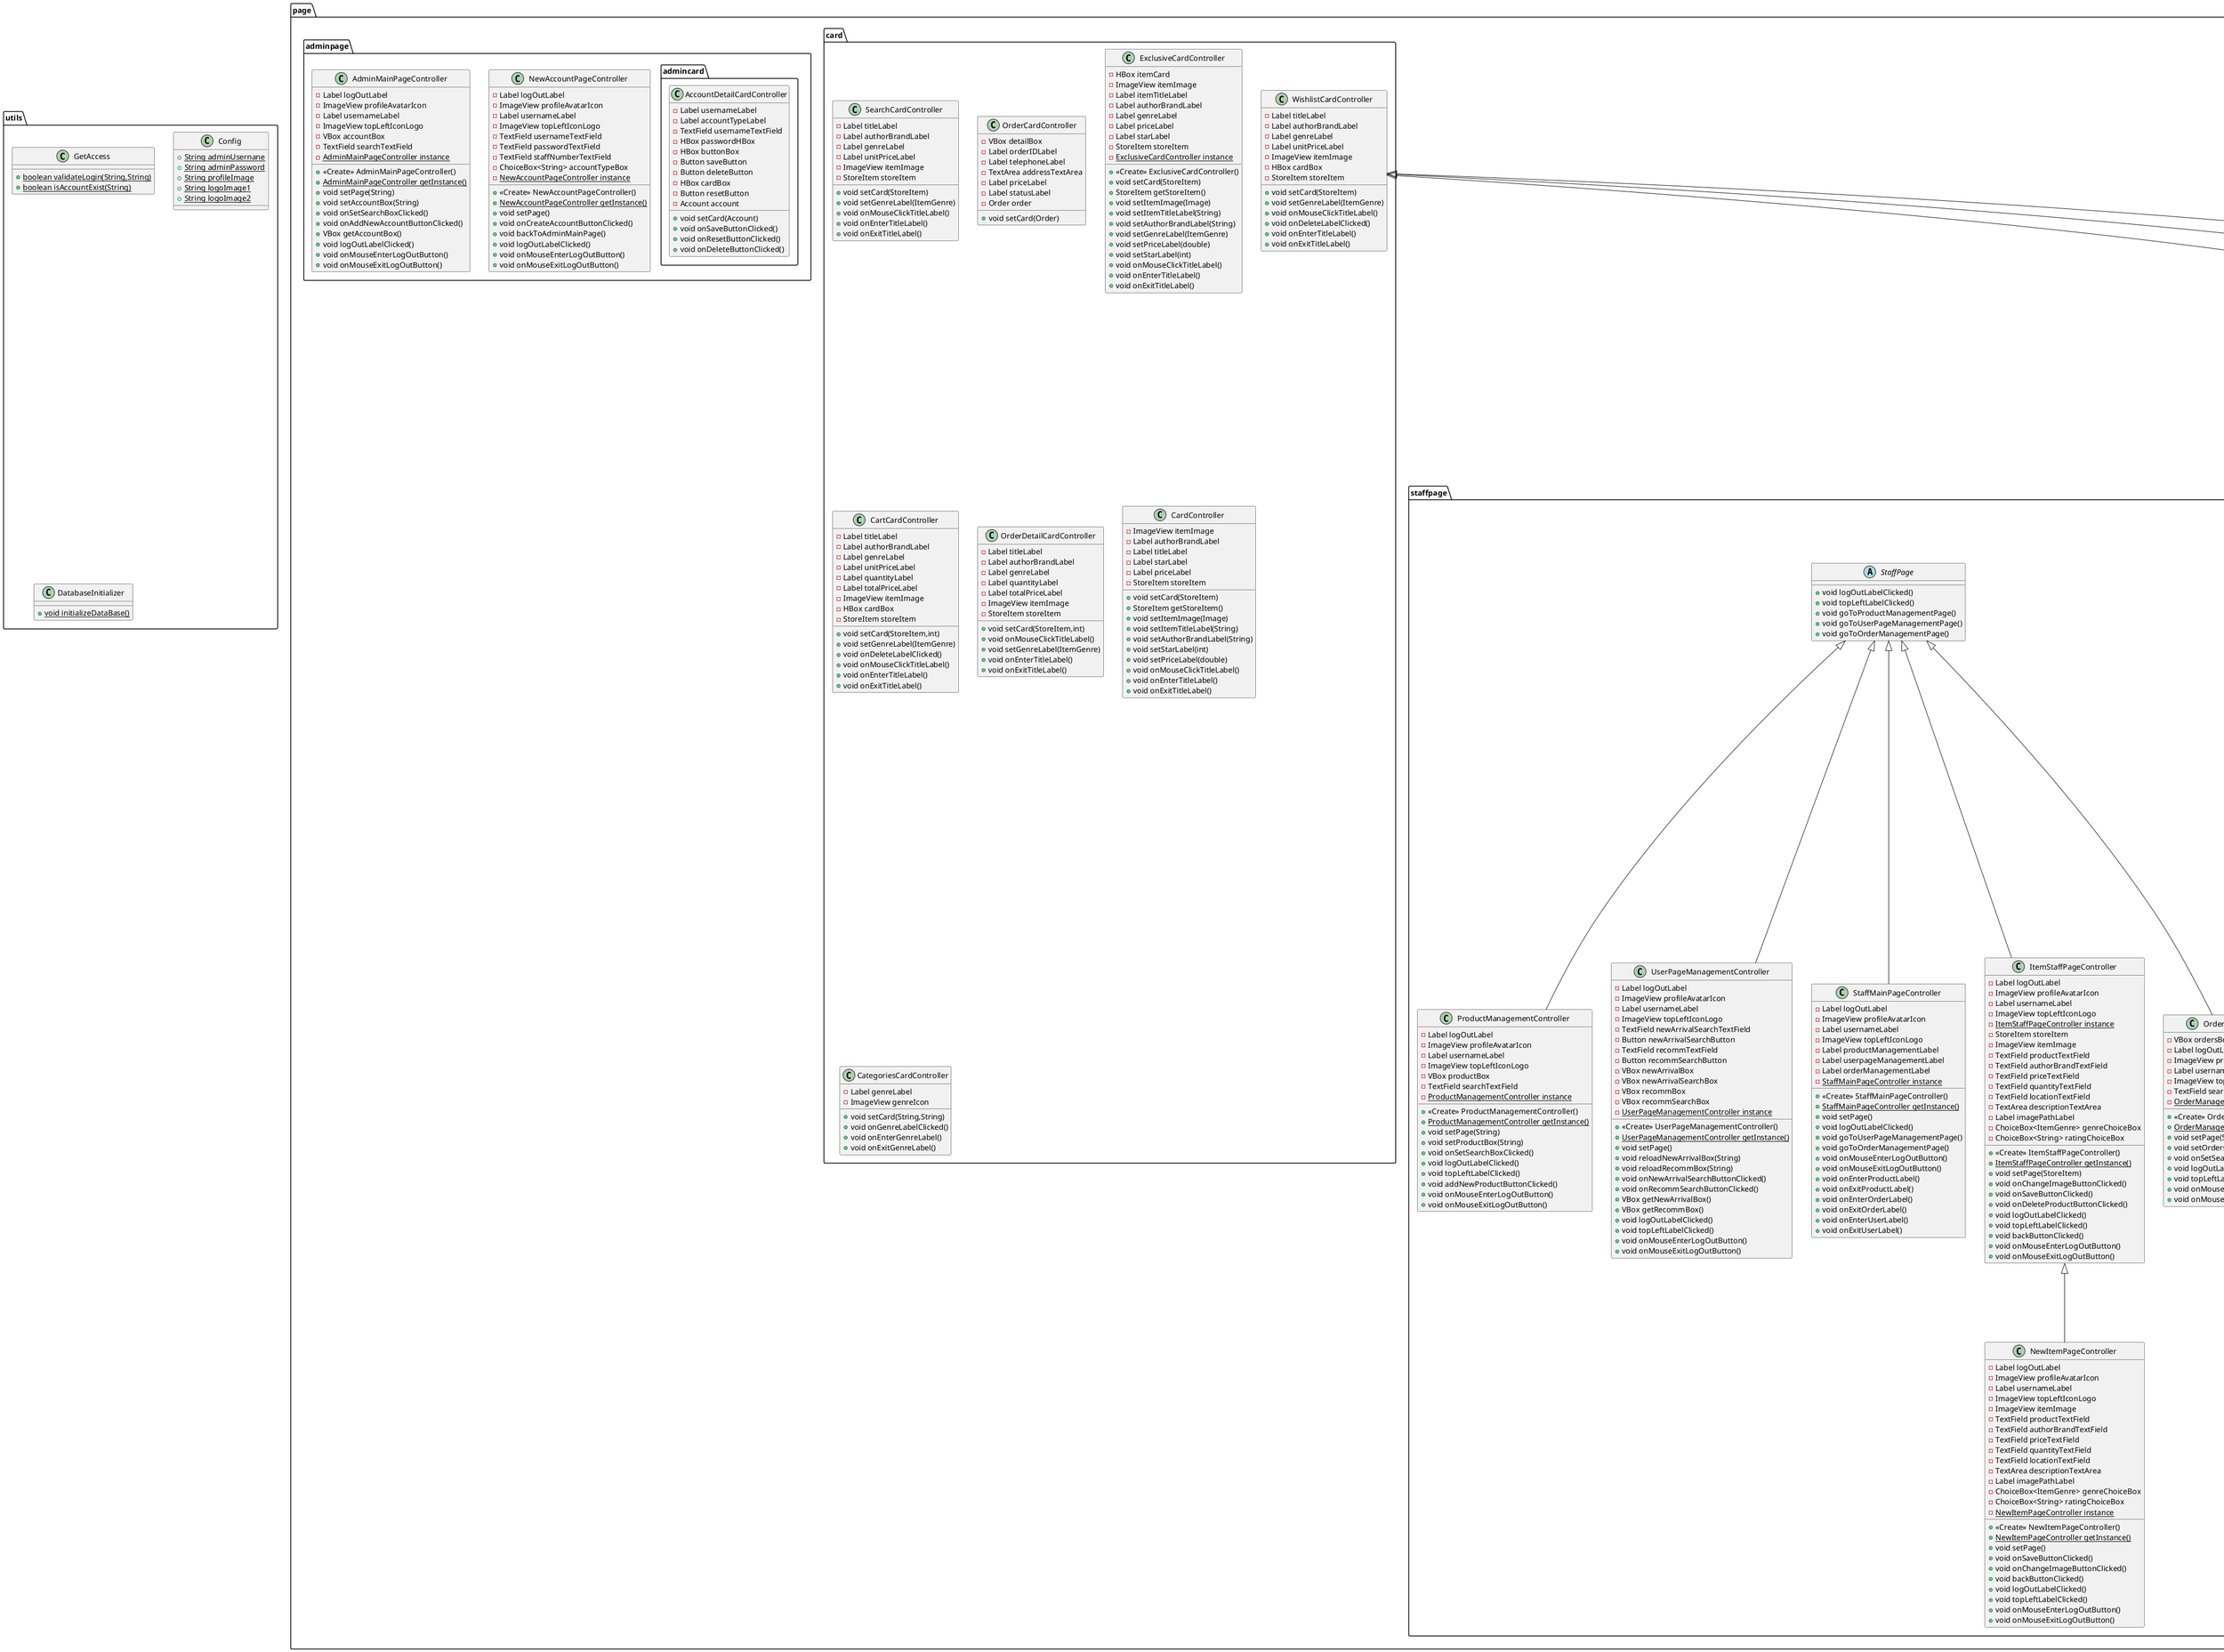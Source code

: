 @startuml
class page.staffpage.staffcard.ItemCardController {
- Label titleLabel
- Label shelfLabel
- Label quantityLabel
- StoreItem storeItem
+ void setCard(StoreItem)
+ void onMouseClickTitleLabel()
+ void onEnterTitleLabel()
+ void onExitTitleLabel()
}
class person.AdminAccount {
+ <<Create>> AdminAccount()
+ String getAccountType()
+ boolean deleteAccount()
}
class person.StaffAccount {
- int staffNumber
+ <<Create>> StaffAccount(String,String,int)
+ void addAccountToDataBase()
+ String getDisplayUsername()
+ String getAccountType()
+ int getStaffNumber()
}
interface usage.Registrable {
~ void addAccountToDataBase()
~ String getDisplayUsername()
}
enum usage.DeliveryStatus {
+  AWAITING
+  DELIVERED
+  CONFIRMED
}
class page.userpage.CheckOutPageController {
- Label orderingAsLabel
- Label totalPriceLabel
- Label usernameLabel
- Label logOutLabel
- Label cartLabel
- Label categoriesLabel
- Label wishlistLabel
- Label userOrdersLabel
- ImageView profileAvatarIcon
- ImageView topLeftIconLogo
- VBox cartBox
- Button placeOrderButton
- ImageView qrCodeImage
- TextField telephoneTextField
- TextArea addressTextArea
- Label alertLabel
+ void setPage()
+ void setCartBox()
+ void onPlaceOrderButtonClicked()
+ void returnToUserMainPage()
+ void onWishlistLabelClicked()
+ void onSearchButtonClicked()
+ void logOutLabelClicked()
+ void categoriesLabelClicked()
+ void userCartLabelClicked()
+ void onUserOrderLabelClicked()
+ void onMouseEnterLogOutButton()
+ void onMouseExitLogOutButton()
+ void onMouseEnterCartButton()
+ void onMouseExitCartButton()
+ void onMouseEnterCategoriesButton()
+ void onMouseExitCategoriesButton()
+ void onMouseEnterWishListButton()
+ void onMouseExitWishListButton()
+ void onMouseEnterUserOrdersButton()
+ void onMouseExitUserOrdersButton()
}
class page.staffpage.OrderManagementPageController {
- VBox ordersBox
- Label logOutLabel
- ImageView profileAvatarIcon
- Label usernameLabel
- ImageView topLeftIconLogo
- TextField searchTextField
- {static} OrderManagementPageController instance
+ <<Create>> OrderManagementPageController()
+ {static} OrderManagementPageController getInstance()
+ void setPage(String)
+ void setOrdersBox(String)
+ void onSetSearchBoxClicked()
+ void logOutLabelClicked()
+ void topLeftLabelClicked()
+ void onMouseEnterLogOutButton()
+ void onMouseExitLogOutButton()
}
class utils.GetAccess {
+ {static} boolean validateLogin(String,String)
+ {static} boolean isAccountExist(String)
}
class page.staffpage.staffcard.NewArrivalSearchCardController {
- Label titleLabel
- HBox cardBox
- StoreItem storeItem
+ void setCard(StoreItem)
+ void onMouseClickTitleLabel()
+ void addToNewArrivals()
+ void onEnterTitleLabel()
+ void onExitTitleLabel()
}
class page.userpage.SearchPageController {
- Label usernameLabel
- Label logOutLabel
- Label cartLabel
- Label categoriesLabel
- Label wishlistLabel
- Label userOrdersLabel
- ImageView profileAvatarIcon
- ImageView topLeftIconLogo
- VBox searchBox
- Label searchResultAlert
- TextField searchTextField
- HBox topHBox
- ArrayList<StoreItem> searchedStoreItems
- {static} SearchPageController instance
+ <<Create>> SearchPageController()
+ {static} SearchPageController getInstance()
+ void setPage(String)
+ void setSearchBox(String)
+ void setSearchBoxByArrayList(ArrayList<StoreItem>)
+ ArrayList<StoreItem> getSearchedStoreItems()
+ void userCartLabelClicked()
+ void onWishlistLabelClicked()
+ void returnToUserMainPage()
+ void logOutLabelClicked()
+ void onUserOrderLabelClicked()
+ void onSearchButtonClicked()
+ void categoriesLabelClicked()
+ void onMouseEnterLogOutButton()
+ void onMouseExitLogOutButton()
+ void onMouseEnterCartButton()
+ void onMouseExitCartButton()
+ void onMouseEnterCategoriesButton()
+ void onMouseExitCategoriesButton()
+ void onMouseEnterWishListButton()
+ void onMouseExitWishListButton()
+ void onMouseEnterUserOrdersButton()
+ void onMouseExitUserOrdersButton()
}
class page.login.RegistrationController {
- TextField usernameTextField
- PasswordField passwordTextField
- PasswordField passwordValidateTextField
- Button registerButton
- Label backButton
- Label messageAlert
- ImageView displayLogoImage
- {static} RegistrationController instance
+ <<Create>> RegistrationController()
+ {static} RegistrationController getInstance()
+ void setLogoImage()
+ void createNewUserAccount()
+ void backButtonClicked()
+ void onMouseEnterBackButton()
+ void onMouseExitBackButton()
}
class page.staffpage.staffcard.NewArrivalCardController {
- Label titleLabel
- HBox cardBox
- StoreItem storeItem
+ void setCard(StoreItem)
+ void onMouseClickTitleLabel()
+ void removeFromNewArrivals()
+ void onEnterTitleLabel()
+ void onExitTitleLabel()
}
class store.StoreDataBase {
- HashMap<String,Account> accountMap
- {static} StoreDataBase storeDataBase
+ <<Create>> StoreDataBase()
+ HashMap<String,Account> getAccountMap()
+ {static} StoreDataBase getStoreAccountDataBase()
}
class page.card.WishlistCardController {
- Label titleLabel
- Label authorBrandLabel
- Label genreLabel
- Label unitPriceLabel
- ImageView itemImage
- HBox cardBox
- StoreItem storeItem
+ void setCard(StoreItem)
+ void setGenreLabel(ItemGenre)
+ void onMouseClickTitleLabel()
+ void onDeleteLabelClicked()
+ void onEnterTitleLabel()
+ void onExitTitleLabel()
}
class page.card.SearchCardController {
- Label titleLabel
- Label authorBrandLabel
- Label genreLabel
- Label unitPriceLabel
- ImageView itemImage
- StoreItem storeItem
+ void setCard(StoreItem)
+ void setGenreLabel(ItemGenre)
+ void onMouseClickTitleLabel()
+ void onEnterTitleLabel()
+ void onExitTitleLabel()
}
class page.userpage.UserOrderPageController {
- Label usernameLabel
- Label logOutLabel
- Label cartLabel
- Label categoriesLabel
- Label wishlistLabel
- Label userOrdersLabel
- ImageView profileAvatarIcon
- ImageView topLeftIconLogo
- TextField searchTextField
- VBox ordersBox
- {static} UserOrderPageController instance
+ <<Create>> UserOrderPageController()
+ {static} UserOrderPageController getInstance()
+ void setPage()
+ void setOrdersBox()
+ void returnToUserMainPage()
+ void onWishlistLabelClicked()
+ void onSearchButtonClicked()
+ void logOutLabelClicked()
+ void userCartLabelClicked()
+ void categoriesLabelClicked()
+ void onMouseEnterLogOutButton()
+ void onMouseExitLogOutButton()
+ void onMouseEnterCartButton()
+ void onMouseExitCartButton()
+ void onMouseEnterCategoriesButton()
+ void onMouseExitCategoriesButton()
+ void onMouseEnterWishListButton()
+ void onMouseExitWishListButton()
+ void onMouseEnterUserOrdersButton()
+ void onMouseExitUserOrdersButton()
}
class page.staffpage.ProductManagementController {
- Label logOutLabel
- ImageView profileAvatarIcon
- Label usernameLabel
- ImageView topLeftIconLogo
- VBox productBox
- TextField searchTextField
- {static} ProductManagementController instance
+ <<Create>> ProductManagementController()
+ {static} ProductManagementController getInstance()
+ void setPage(String)
+ void setProductBox(String)
+ void onSetSearchBoxClicked()
+ void logOutLabelClicked()
+ void topLeftLabelClicked()
+ void addNewProductButtonClicked()
+ void onMouseEnterLogOutButton()
+ void onMouseExitLogOutButton()
}
class page.staffpage.staffcard.RecommSearchCardController {
- Label titleLabel
- HBox cardBox
- StoreItem storeItem
+ void setCard(StoreItem)
+ void onMouseClickTitleLabel()
+ void addToRecomm()
+ void onEnterTitleLabel()
+ void onExitTitleLabel()
}
class page.card.OrderCardController {
- VBox detailBox
- Label orderIDLabel
- Label telephoneLabel
- TextArea addressTextArea
- Label priceLabel
- Label statusLabel
- Order order
+ void setCard(Order)
}
class page.adminpage.admincard.AccountDetailCardController {
- Label usernameLabel
- Label accountTypeLabel
- TextField usernameTextField
- HBox passwordHBox
- HBox buttonBox
- Button saveButton
- Button deleteButton
- HBox cardBox
- Button resetButton
- Account account
+ void setCard(Account)
+ void onSaveButtonClicked()
+ void onResetButtonClicked()
+ void onDeleteButtonClicked()
}
class page.staffpage.NewItemPageController {
- Label logOutLabel
- ImageView profileAvatarIcon
- Label usernameLabel
- ImageView topLeftIconLogo
- ImageView itemImage
- TextField productTextField
- TextField authorBrandTextField
- TextField priceTextField
- TextField quantityTextField
- TextField locationTextField
- TextArea descriptionTextArea
- Label imagePathLabel
- ChoiceBox<ItemGenre> genreChoiceBox
- ChoiceBox<String> ratingChoiceBox
- {static} NewItemPageController instance
+ <<Create>> NewItemPageController()
+ {static} NewItemPageController getInstance()
+ void setPage()
+ void onSaveButtonClicked()
+ void onChangeImageButtonClicked()
+ void backButtonClicked()
+ void logOutLabelClicked()
+ void topLeftLabelClicked()
+ void onMouseEnterLogOutButton()
+ void onMouseExitLogOutButton()
}
abstract class page.staffpage.StaffPage {
+ void logOutLabelClicked()
+ void topLeftLabelClicked()
+ void goToProductManagementPage()
+ void goToUserPageManagementPage()
+ void goToOrderManagementPage()
}
class page.adminpage.NewAccountPageController {
- Label logOutLabel
- ImageView profileAvatarIcon
- Label usernameLabel
- ImageView topLeftIconLogo
- TextField usernameTextField
- TextField passwordTextField
- TextField staffNumberTextField
- ChoiceBox<String> accountTypeBox
- {static} NewAccountPageController instance
+ <<Create>> NewAccountPageController()
+ {static} NewAccountPageController getInstance()
+ void setPage()
+ void onCreateAccountButtonClicked()
+ void backToAdminMainPage()
+ void logOutLabelClicked()
+ void onMouseEnterLogOutButton()
+ void onMouseExitLogOutButton()
}
interface usage.Orderable {
~ boolean isOrderable()
~ String getFullDescription()
}
class page.userpage.CategoriesPageController {
- Label usernameLabel
- Label logOutLabel
- Label cartLabel
- Label categoriesLabel
- Label wishlistLabel
- Label userOrdersLabel
- ImageView profileAvatarIcon
- ImageView topLeftIconLogo
- TextField searchTextField
- VBox categoriesBox
- {static} CategoriesPageController instance
+ <<Create>> CategoriesPageController()
+ {static} CategoriesPageController getInstance()
+ void setPage()
+ void returnToUserMainPage()
+ void onSearchButtonClicked()
+ void logOutLabelClicked()
+ void userCartLabelClicked()
+ void onWishlistLabelClicked()
+ void onUserOrderLabelClicked()
+ void onMouseEnterLogOutButton()
+ void onMouseExitLogOutButton()
+ void onMouseEnterCartButton()
+ void onMouseExitCartButton()
+ void onMouseEnterCategoriesButton()
+ void onMouseExitCategoriesButton()
+ void onMouseEnterWishListButton()
+ void onMouseExitWishListButton()
+ void onMouseEnterUserOrdersButton()
+ void onMouseExitUserOrdersButton()
}
class page.login.StaffLogInController {
- TextField usernameTextField
- PasswordField logInPasswordField
- Button staffSignInButton
- Label signInAsUserButton
- Label staffLogInMessageLabel
- ImageView displayLogoImage
- {static} StaffLogInController instance
+ <<Create>> StaffLogInController()
+ {static} StaffLogInController getInstance()
+ void setLogoImage()
+ void staffSignInButtonClicked()
+ void setSignInAsUserButtonClicked()
+ void onMouseEnterSignInAsUserButton()
+ void onMouseExitSignInAsUserButton()
}
abstract class base.StoreItem {
- int quantity
- String itemLocation
- String title
- Image image
- ItemGenre itemGenre
- double price
- String authorBrand
- String imagePath
- int rating
- String description
+ <<Create>> StoreItem(String,String,ItemGenre,double,int,int,String,String,String)
+ void removeItself()
+ boolean isOrderable()
+ void setImageByPath(String)
+ int getQuantity()
+ void setPrice(double)
+ String getItemLocation()
+ void setQuantity(int)
+ void setItemLocation(String)
+ String getTitle()
+ void setTitle(String)
+ ItemGenre getItemGenre()
+ double getPrice()
+ String getAuthorBrand()
+ void setAuthorBrand(String)
+ int getRating()
+ Image getImage()
+ String getImagePath()
+ void setImage(Image)
+ void setItemGenre(ItemGenre)
+ void setRating(int)
+ String getDescription()
+ void setDescription(String)
+ String getFullDescription()
}
class utils.Config {
+ {static} String adminUsernane
+ {static} String adminPassword
+ {static} String profileImage
+ {static} String logoImage1
+ {static} String logoImage2
}
class page.staffpage.staffcard.RecommCardController {
- Label titleLabel
- HBox cardBox
- StoreItem storeItem
+ void setCard(StoreItem)
+ void onMouseClickTitleLabel()
+ void removeFromRecommCard()
+ void onEnterTitleLabel()
+ void onExitTitleLabel()
}
class page.userpage.BookPageController {
- ImageView wishlistIcon
- HBox moreFromThisBox
- ImageView storeItemImage
- Label titleLabel
- Label authorBrandLabel
- Text descriptionText
- Label availableLabel
- ChoiceBox<String> quantityBox
- Label priceLabel
- Label usernameLabel
- Label logOutLabel
- Label cartLabel
- Label categoriesLabel
- Label wishlistLabel
- Label userOrdersLabel
- ImageView profileAvatarIcon
- ImageView topLeftIconLogo
- Label backLabel
- Label quantityBoxAlert
- TextField searchTextField
- Label addToWishlistLabel
- String[] quantity
- StoreItem storeItem
- {static} BookPageController instance
+ <<Create>> BookPageController()
+ {static} BookPageController getInstance()
+ void setPage(StoreItem)
+ void setMoreFromThisBox(StoreItem)
+ void userCartLabelClicked()
+ void onSearchButtonClicked()
+ void returnToUserMainPage()
+ void logOutLabelClicked()
+ void onUserOrderLabelClicked()
+ void onWishlistLabelClicked()
+ void categoriesLabelClicked()
+ void onQuantityBoxSelected()
+ void onAddToWishlistLabelClicked()
+ void onEnterAddToWishlistLabel()
+ void onExitAddToWishlistLabel()
+ void onMouseEnterBackLabel()
+ void onMouseExitBackLabel()
+ void onMouseEnterLogOutButton()
+ void onMouseExitLogOutButton()
+ void onMouseEnterCartButton()
+ void onMouseExitCartButton()
+ void onMouseEnterCategoriesButton()
+ void onMouseExitCategoriesButton()
+ void onMouseEnterWishListButton()
+ void onMouseExitWishListButton()
+ void onMouseEnterUserOrdersButton()
+ void onMouseExitUserOrdersButton()
}
class page.adminpage.AdminMainPageController {
- Label logOutLabel
- ImageView profileAvatarIcon
- Label usernameLabel
- ImageView topLeftIconLogo
- VBox accountBox
- TextField searchTextField
- {static} AdminMainPageController instance
+ <<Create>> AdminMainPageController()
+ {static} AdminMainPageController getInstance()
+ void setPage(String)
+ void setAccountBox(String)
+ void onSetSearchBoxClicked()
+ void onAddNewAccountButtonClicked()
+ VBox getAccountBox()
+ void logOutLabelClicked()
+ void onMouseEnterLogOutButton()
+ void onMouseExitLogOutButton()
}
class store.Order {
- String username
- HashMap<StoreItem,Integer> orderItems
- double totalCost
- String telNumber
- String deliveryAddress
- DeliveryStatus deliveryStatus
+ <<Create>> Order(String,HashMap<StoreItem,Integer>,double,String,String)
+ DeliveryStatus getDeliveryStatus()
+ void setDeliveryStatus(DeliveryStatus)
+ String getTelNumber()
+ String getUsername()
+ void setUsername(String)
+ HashMap<StoreItem,Integer> getOrderItems()
+ double getTotalCost()
+ String getDeliveryAddress()
}
class page.card.ExclusiveCardController {
- HBox itemCard
- ImageView itemImage
- Label itemTitleLabel
- Label authorBrandLabel
- Label genreLabel
- Label priceLabel
- Label starLabel
- StoreItem storeItem
- {static} ExclusiveCardController instance
+ <<Create>> ExclusiveCardController()
+ void setCard(StoreItem)
+ StoreItem getStoreItem()
+ void setItemImage(Image)
+ void setItemTitleLabel(String)
+ void setAuthorBrandLabel(String)
+ void setGenreLabel(ItemGenre)
+ void setPriceLabel(double)
+ void setStarLabel(int)
+ void onMouseClickTitleLabel()
+ void onEnterTitleLabel()
+ void onExitTitleLabel()
}
enum usage.ItemGenre {
+  FICTION
+  HISTORY
+  PHILOSOPHY
+  PSYCHOLOGY
+  EDUCATION
+  SCIENCE
}
class utils.DatabaseInitializer {
+ {static} void initializeDataBase()
}
class page.userpage.UserMainPageController {
- Label usernameLabel
- Label logOutLabel
- Label cartLabel
- Label categoriesLabel
- Label wishlistLabel
- Label userOrdersLabel
- ImageView profileAvatarIcon
- HBox newArrivalsPane
- GridPane recommendedItemsPane
- ImageView topLeftIconLogo
- TextField searchTextField
- {static} UserMainPageController instance
+ <<Create>> UserMainPageController()
+ {static} UserMainPageController getInstance()
+ void setPage()
+ void setNewArrivals()
+ void setRecommendedItems()
+ void userCartLabelClicked()
+ void logOutLabelClicked()
+ void onSearchButtonClicked()
+ void onWishlistLabelClicked()
+ void categoriesLabelClicked()
+ void onUserOrderLabelClicked()
+ void onMouseEnterLogOutButton()
+ void onMouseExitLogOutButton()
+ void onMouseEnterCartButton()
+ void onMouseExitCartButton()
+ void onMouseEnterCategoriesButton()
+ void onMouseExitCategoriesButton()
+ void onMouseEnterWishListButton()
+ void onMouseExitWishListButton()
+ void onMouseEnterUserOrdersButton()
+ void onMouseExitUserOrdersButton()
}
class page.staffpage.UserPageManagementController {
- Label logOutLabel
- ImageView profileAvatarIcon
- Label usernameLabel
- ImageView topLeftIconLogo
- TextField newArrivalSearchTextField
- Button newArrivalSearchButton
- TextField recommTextField
- Button recommSearchButton
- VBox newArrivalBox
- VBox newArrivalSearchBox
- VBox recommBox
- VBox recommSearchBox
- {static} UserPageManagementController instance
+ <<Create>> UserPageManagementController()
+ {static} UserPageManagementController getInstance()
+ void setPage()
+ void reloadNewArrivalBox(String)
+ void reloadRecommBox(String)
+ void onNewArrivalSearchButtonClicked()
+ void onRecommSearchButtonClicked()
+ VBox getNewArrivalBox()
+ VBox getRecommBox()
+ void logOutLabelClicked()
+ void topLeftLabelClicked()
+ void onMouseEnterLogOutButton()
+ void onMouseExitLogOutButton()
}
class page.userpage.CartPageController {
- Label usernameLabel
- Label logOutLabel
- Label cartLabel
- Label categoriesLabel
- Label wishlistLabel
- Label userOrdersLabel
- ImageView profileAvatarIcon
- ImageView topLeftIconLogo
- VBox cartBox
- Label totalPriceLabel
- TextField searchTextField
- Label proceedToCheckOutLabel
- {static} CartPageController instance
+ <<Create>> CartPageController()
+ {static} CartPageController getInstance()
+ void setPage()
+ VBox getCartBox()
+ Label getTotalPriceLabel()
+ void reloadCartBox()
+ void returnToUserMainPage()
+ void onWishlistLabelClicked()
+ void onUserOrderLabelClicked()
+ void onSearchButtonClicked()
+ void logOutLabelClicked()
+ void categoriesLabelClicked()
+ void onProceedToCheckOutLabelClicked()
+ void onMouseEnterCheckOutLabel()
+ void onMouseExitCheckOutLabel()
+ void onMouseEnterLogOutButton()
+ void onMouseExitLogOutButton()
+ void onMouseEnterCartButton()
+ void onMouseExitCartButton()
+ void onMouseEnterCategoriesButton()
+ void onMouseExitCategoriesButton()
+ void onMouseEnterWishListButton()
+ void onMouseExitWishListButton()
+ void onMouseEnterUserOrdersButton()
+ void onMouseExitUserOrdersButton()
}
class page.staffpage.StaffMainPageController {
- Label logOutLabel
- ImageView profileAvatarIcon
- Label usernameLabel
- ImageView topLeftIconLogo
- Label productManagementLabel
- Label userpageManagementLabel
- Label orderManagementLabel
- {static} StaffMainPageController instance
+ <<Create>> StaffMainPageController()
+ {static} StaffMainPageController getInstance()
+ void setPage()
+ void logOutLabelClicked()
+ void goToUserPageManagementPage()
+ void goToOrderManagementPage()
+ void onMouseEnterLogOutButton()
+ void onMouseExitLogOutButton()
+ void onEnterProductLabel()
+ void onExitProductLabel()
+ void onEnterOrderLabel()
+ void onExitOrderLabel()
+ void onEnterUserLabel()
+ void onExitUserLabel()
}
class page.staffpage.ItemStaffPageController {
- Label logOutLabel
- ImageView profileAvatarIcon
- Label usernameLabel
- ImageView topLeftIconLogo
- {static} ItemStaffPageController instance
- StoreItem storeItem
- ImageView itemImage
- TextField productTextField
- TextField authorBrandTextField
- TextField priceTextField
- TextField quantityTextField
- TextField locationTextField
- TextArea descriptionTextArea
- Label imagePathLabel
- ChoiceBox<ItemGenre> genreChoiceBox
- ChoiceBox<String> ratingChoiceBox
+ <<Create>> ItemStaffPageController()
+ {static} ItemStaffPageController getInstance()
+ void setPage(StoreItem)
+ void onChangeImageButtonClicked()
+ void onSaveButtonClicked()
+ void onDeleteProductButtonClicked()
+ void logOutLabelClicked()
+ void topLeftLabelClicked()
+ void backButtonClicked()
+ void onMouseEnterLogOutButton()
+ void onMouseExitLogOutButton()
}
class item.Book {
+ <<Create>> Book(String,String,ItemGenre,double,int,int,String,String,String)
+ String getFullDescription()
}
class page.login.LoginController {
- TextField usernameTextField
- PasswordField logInPasswordField
- Label signInAsStaffButton
- Label logInMessageLabel
- ImageView displayLogoImage
- {static} LoginController instance
+ <<Create>> LoginController()
+ {static} LoginController getInstance()
+ void setLogoImage()
+ void signInButtonClicked()
+ void setSignInAsStaffButtonClicked()
+ void registerButtonClicked()
+ void onMouseEnterSignInAsStaffButton()
+ void onMouseExitSignInAsStaffButton()
}
abstract class page.userpage.UserPage {
+ void setPage()
+ void setPage(String)
+ void setPage(StoreItem)
+ void userCartLabelClicked()
+ void logOutLabelClicked()
+ void onUserOrderLabelClicked()
+ void onWishlistLabelClicked()
+ void categoriesLabelClicked()
+ void returnToUserMainPage()
}
class page.staffpage.staffcard.StaffOrderCardController {
- ChoiceBox<DeliveryStatus> statusChoiceBox
- Label newStatusAlertLabel
- Label orderIDLabel
- Label telephoneLabel
- TextArea addressTextArea
- Label priceLabel
- VBox detailBox
- Order order
+ void setCard(Order)
+ void onSaveButtonClicked()
+ void onResetButtonClicked()
}
class page.userpage.WishlistPageController {
- VBox wishlistBox
- Label usernameLabel
- Label logOutLabel
- Label cartLabel
- Label categoriesLabel
- Label wishlistLabel
- Label userOrdersLabel
- ImageView profileAvatarIcon
- ImageView topLeftIconLogo
- TextField searchTextField
- {static} WishlistPageController instance
+ <<Create>> WishlistPageController()
+ {static} WishlistPageController getInstance()
+ void setPage()
+ VBox getWishlistBox()
+ void reloadWishlistBox()
+ void returnToUserMainPage()
+ void onSearchButtonClicked()
+ void onUserOrderLabelClicked()
+ void logOutLabelClicked()
+ void userCartLabelClicked()
+ void categoriesLabelClicked()
+ void onMouseEnterLogOutButton()
+ void onMouseExitLogOutButton()
+ void onMouseEnterCartButton()
+ void onMouseExitCartButton()
+ void onMouseEnterCategoriesButton()
+ void onMouseExitCategoriesButton()
+ void onMouseEnterWishListButton()
+ void onMouseExitWishListButton()
+ void onMouseEnterUserOrdersButton()
+ void onMouseExitUserOrdersButton()
}
class store.ProgramController {
- Account enteredAccount
- {static} ProgramController instance
+ <<Create>> ProgramController()
+ Account getEnteredAccount()
+ void setEnteredAccount(Account)
+ {static} ProgramController getInstance()
}
class store.StoreStorage {
- HashMap<StoreItem,String> shelfMap
- ArrayList<StoreItem> newArrivalList
- ArrayList<StoreItem> recommendedItemsList
- {static} StoreStorage storeStorage
- ArrayList<Order> orderArrayList
+ <<Create>> StoreStorage()
+ {static} StoreStorage getStorage()
+ ArrayList<Order> getOrderArrayList()
+ HashMap<StoreItem,String> getShelfMap()
+ ArrayList<StoreItem> getNewArrivalList()
+ ArrayList<StoreItem> getRecommendedItemsList()
}
class person.UserAccount {
- ArrayList<Order> orderList
- HashMap<StoreItem,Integer> cartMap
- ArrayList<StoreItem> wishList
+ <<Create>> UserAccount(String,String)
+ String getDisplayUsername()
+ String getAccountType()
+ ArrayList<Order> getOrderList()
+ HashMap<StoreItem,Integer> getCartMap()
+ ArrayList<StoreItem> getWishList()
+ void addAccountToDataBase()
}
class application.Main {
- {static} Stage stg
- {static} Main instance
+ {static} void main(String[])
+ void start(Stage)
+ {static} Main getInstance()
+ void changeScene(String)
}
class page.card.CartCardController {
- Label titleLabel
- Label authorBrandLabel
- Label genreLabel
- Label unitPriceLabel
- Label quantityLabel
- Label totalPriceLabel
- ImageView itemImage
- HBox cardBox
- StoreItem storeItem
+ void setCard(StoreItem,int)
+ void setGenreLabel(ItemGenre)
+ void onDeleteLabelClicked()
+ void onMouseClickTitleLabel()
+ void onEnterTitleLabel()
+ void onExitTitleLabel()
}
class page.card.OrderDetailCardController {
- Label titleLabel
- Label authorBrandLabel
- Label genreLabel
- Label quantityLabel
- Label totalPriceLabel
- ImageView itemImage
- StoreItem storeItem
+ void setCard(StoreItem,int)
+ void onMouseClickTitleLabel()
+ void setGenreLabel(ItemGenre)
+ void onEnterTitleLabel()
+ void onExitTitleLabel()
}
class page.card.CardController {
- ImageView itemImage
- Label authorBrandLabel
- Label titleLabel
- Label starLabel
- Label priceLabel
- StoreItem storeItem
+ void setCard(StoreItem)
+ StoreItem getStoreItem()
+ void setItemImage(Image)
+ void setItemTitleLabel(String)
+ void setAuthorBrandLabel(String)
+ void setStarLabel(int)
+ void setPriceLabel(double)
+ void onMouseClickTitleLabel()
+ void onEnterTitleLabel()
+ void onExitTitleLabel()
}
abstract class base.Account {
- String username
- String password
+ <<Create>> Account(String,String)
+ String getUsername()
+ String getDisplayUsername()
+ void setUsername(String)
+ String getPassword()
+ void setPassword(String)
+ String getAccountType()
+ boolean deleteAccount()
}
class page.userpage.components.SearchFilter {
- ChoiceBox<String> filterChoiceBox
- Label searchLabel
- {static} SearchFilter instance
+ <<Create>> SearchFilter()
+ {static} SearchFilter getInstance()
+ void setFilterChoiceBox()
+ void onSearchFilterClicked()
+ ArrayList<StoreItem> getFilteredListOfStoreItems()
+ void onEnterSearchLabel()
+ void onExitSearchLabel()
}
class page.card.CategoriesCardController {
- Label genreLabel
- ImageView genreIcon
+ void setCard(String,String)
+ void onGenreLabelClicked()
+ void onEnterGenreLabel()
+ void onExitGenreLabel()
}


page.card.WishlistCardController <|-- page.staffpage.staffcard.ItemCardController
base.Account <|-- person.AdminAccount
usage.Registrable <|.. person.StaffAccount
base.Account <|-- person.StaffAccount
page.userpage.CartPageController <|-- page.userpage.CheckOutPageController
page.staffpage.StaffPage <|-- page.staffpage.OrderManagementPageController
page.staffpage.staffcard.NewArrivalCardController <|-- page.staffpage.staffcard.NewArrivalSearchCardController
page.userpage.UserPage <|-- page.userpage.SearchPageController
page.card.WishlistCardController <|-- page.staffpage.staffcard.NewArrivalCardController
page.userpage.UserPage <|-- page.userpage.UserOrderPageController
page.staffpage.StaffPage <|-- page.staffpage.ProductManagementController
page.staffpage.staffcard.RecommCardController <|-- page.staffpage.staffcard.RecommSearchCardController
page.staffpage.ItemStaffPageController <|-- page.staffpage.NewItemPageController
page.userpage.UserPage <|-- page.userpage.CategoriesPageController
usage.Orderable <|.. base.StoreItem
page.card.WishlistCardController <|-- page.staffpage.staffcard.RecommCardController
page.userpage.UserPage <|-- page.userpage.BookPageController
page.userpage.UserPage <|-- page.userpage.UserMainPageController
page.staffpage.StaffPage <|-- page.staffpage.UserPageManagementController
page.userpage.UserPage <|-- page.userpage.CartPageController
page.staffpage.StaffPage <|-- page.staffpage.StaffMainPageController
page.staffpage.StaffPage <|-- page.staffpage.ItemStaffPageController
base.StoreItem <|-- item.Book
page.userpage.UserPage <|-- page.userpage.WishlistPageController
usage.Registrable <|.. person.UserAccount
base.Account <|-- person.UserAccount
javafx.application.Application <|-- application.Main
@enduml